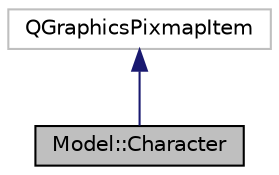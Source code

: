 digraph "Model::Character"
{
 // LATEX_PDF_SIZE
  edge [fontname="Helvetica",fontsize="10",labelfontname="Helvetica",labelfontsize="10"];
  node [fontname="Helvetica",fontsize="10",shape=record];
  Node1 [label="Model::Character",height=0.2,width=0.4,color="black", fillcolor="grey75", style="filled", fontcolor="black",tooltip="The Character class - defines items on the map @inherits GraphicsPixmapItem."];
  Node2 -> Node1 [dir="back",color="midnightblue",fontsize="10",style="solid",fontname="Helvetica"];
  Node2 [label="QGraphicsPixmapItem",height=0.2,width=0.4,color="grey75", fillcolor="white", style="filled",tooltip=" "];
}
